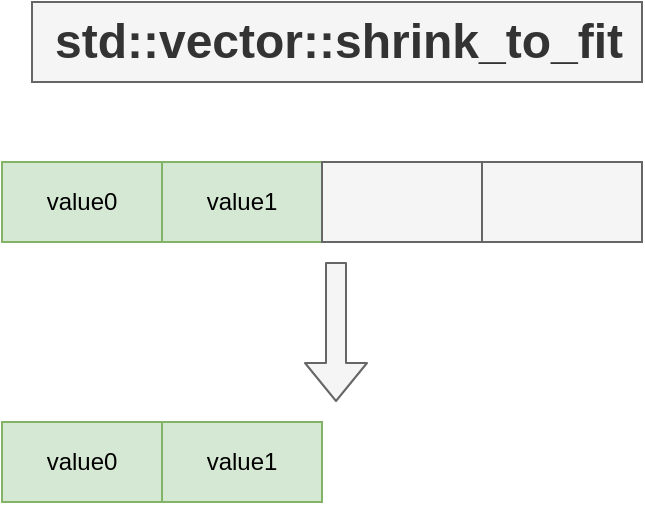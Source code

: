 <mxfile scale="1" border="10">
    <diagram id="59DvSauhzj3vqoOBRgNi" name="iterator">
        <mxGraphModel dx="1632" dy="886" grid="1" gridSize="10" guides="1" tooltips="1" connect="1" arrows="1" fold="1" page="1" pageScale="1" pageWidth="827" pageHeight="1169" background="#FFFFFF" math="0" shadow="0">
            <root>
                <mxCell id="w9Iu98WscyFDLbroQzuf-0"/>
                <mxCell id="w9Iu98WscyFDLbroQzuf-1" parent="w9Iu98WscyFDLbroQzuf-0"/>
                <mxCell id="Yrwoq0YL18L5McrpzAKP-1" value="std::vector::shrink_to_fit" style="text;strokeColor=#666666;fillColor=#f5f5f5;html=1;fontSize=24;fontStyle=1;verticalAlign=middle;align=center;shadow=0;labelBorderColor=none;fontColor=#333333;" parent="w9Iu98WscyFDLbroQzuf-1" vertex="1">
                    <mxGeometry x="250" y="250" width="305" height="40" as="geometry"/>
                </mxCell>
                <mxCell id="Yrwoq0YL18L5McrpzAKP-21" value="value0" style="rounded=0;whiteSpace=wrap;html=1;shadow=0;labelBorderColor=none;strokeColor=#82b366;fillColor=#d5e8d4;fontColor=#000000;" parent="w9Iu98WscyFDLbroQzuf-1" vertex="1">
                    <mxGeometry x="235" y="330" width="80" height="40" as="geometry"/>
                </mxCell>
                <mxCell id="Yrwoq0YL18L5McrpzAKP-22" value="value1" style="rounded=0;whiteSpace=wrap;html=1;shadow=0;labelBorderColor=none;strokeColor=#82b366;fillColor=#d5e8d4;fontColor=#000000;" parent="w9Iu98WscyFDLbroQzuf-1" vertex="1">
                    <mxGeometry x="315" y="330" width="80" height="40" as="geometry"/>
                </mxCell>
                <mxCell id="75" value="" style="rounded=0;whiteSpace=wrap;html=1;shadow=0;labelBorderColor=none;strokeColor=#666666;fillColor=#f5f5f5;fontColor=#333333;" vertex="1" parent="w9Iu98WscyFDLbroQzuf-1">
                    <mxGeometry x="395" y="330" width="80" height="40" as="geometry"/>
                </mxCell>
                <mxCell id="76" value="" style="rounded=0;whiteSpace=wrap;html=1;shadow=0;labelBorderColor=none;strokeColor=#666666;fillColor=#f5f5f5;fontColor=#333333;" vertex="1" parent="w9Iu98WscyFDLbroQzuf-1">
                    <mxGeometry x="475" y="330" width="80" height="40" as="geometry"/>
                </mxCell>
                <mxCell id="77" value="value0" style="rounded=0;whiteSpace=wrap;html=1;shadow=0;labelBorderColor=none;strokeColor=#82b366;fillColor=#d5e8d4;fontColor=#000000;" vertex="1" parent="w9Iu98WscyFDLbroQzuf-1">
                    <mxGeometry x="235" y="460" width="80" height="40" as="geometry"/>
                </mxCell>
                <mxCell id="78" value="value1" style="rounded=0;whiteSpace=wrap;html=1;shadow=0;labelBorderColor=none;strokeColor=#82b366;fillColor=#d5e8d4;fontColor=#000000;" vertex="1" parent="w9Iu98WscyFDLbroQzuf-1">
                    <mxGeometry x="315" y="460" width="80" height="40" as="geometry"/>
                </mxCell>
                <mxCell id="81" value="" style="shape=flexArrow;endArrow=classic;html=1;fillColor=#f5f5f5;strokeColor=#666666;" edge="1" parent="w9Iu98WscyFDLbroQzuf-1">
                    <mxGeometry width="50" height="50" relative="1" as="geometry">
                        <mxPoint x="402" y="380" as="sourcePoint"/>
                        <mxPoint x="402" y="450" as="targetPoint"/>
                    </mxGeometry>
                </mxCell>
            </root>
        </mxGraphModel>
    </diagram>
</mxfile>